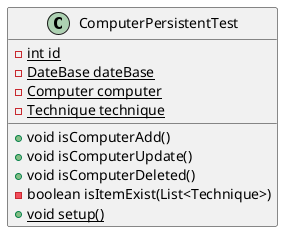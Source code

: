 @startuml
class ComputerPersistentTest {
- {static} int id
- {static} DateBase dateBase
- {static} Computer computer
- {static} Technique technique
+ void isComputerAdd()
+ void isComputerUpdate()
+ void isComputerDeleted()
- boolean isItemExist(List<Technique>)
+ {static} void setup()
}
@enduml